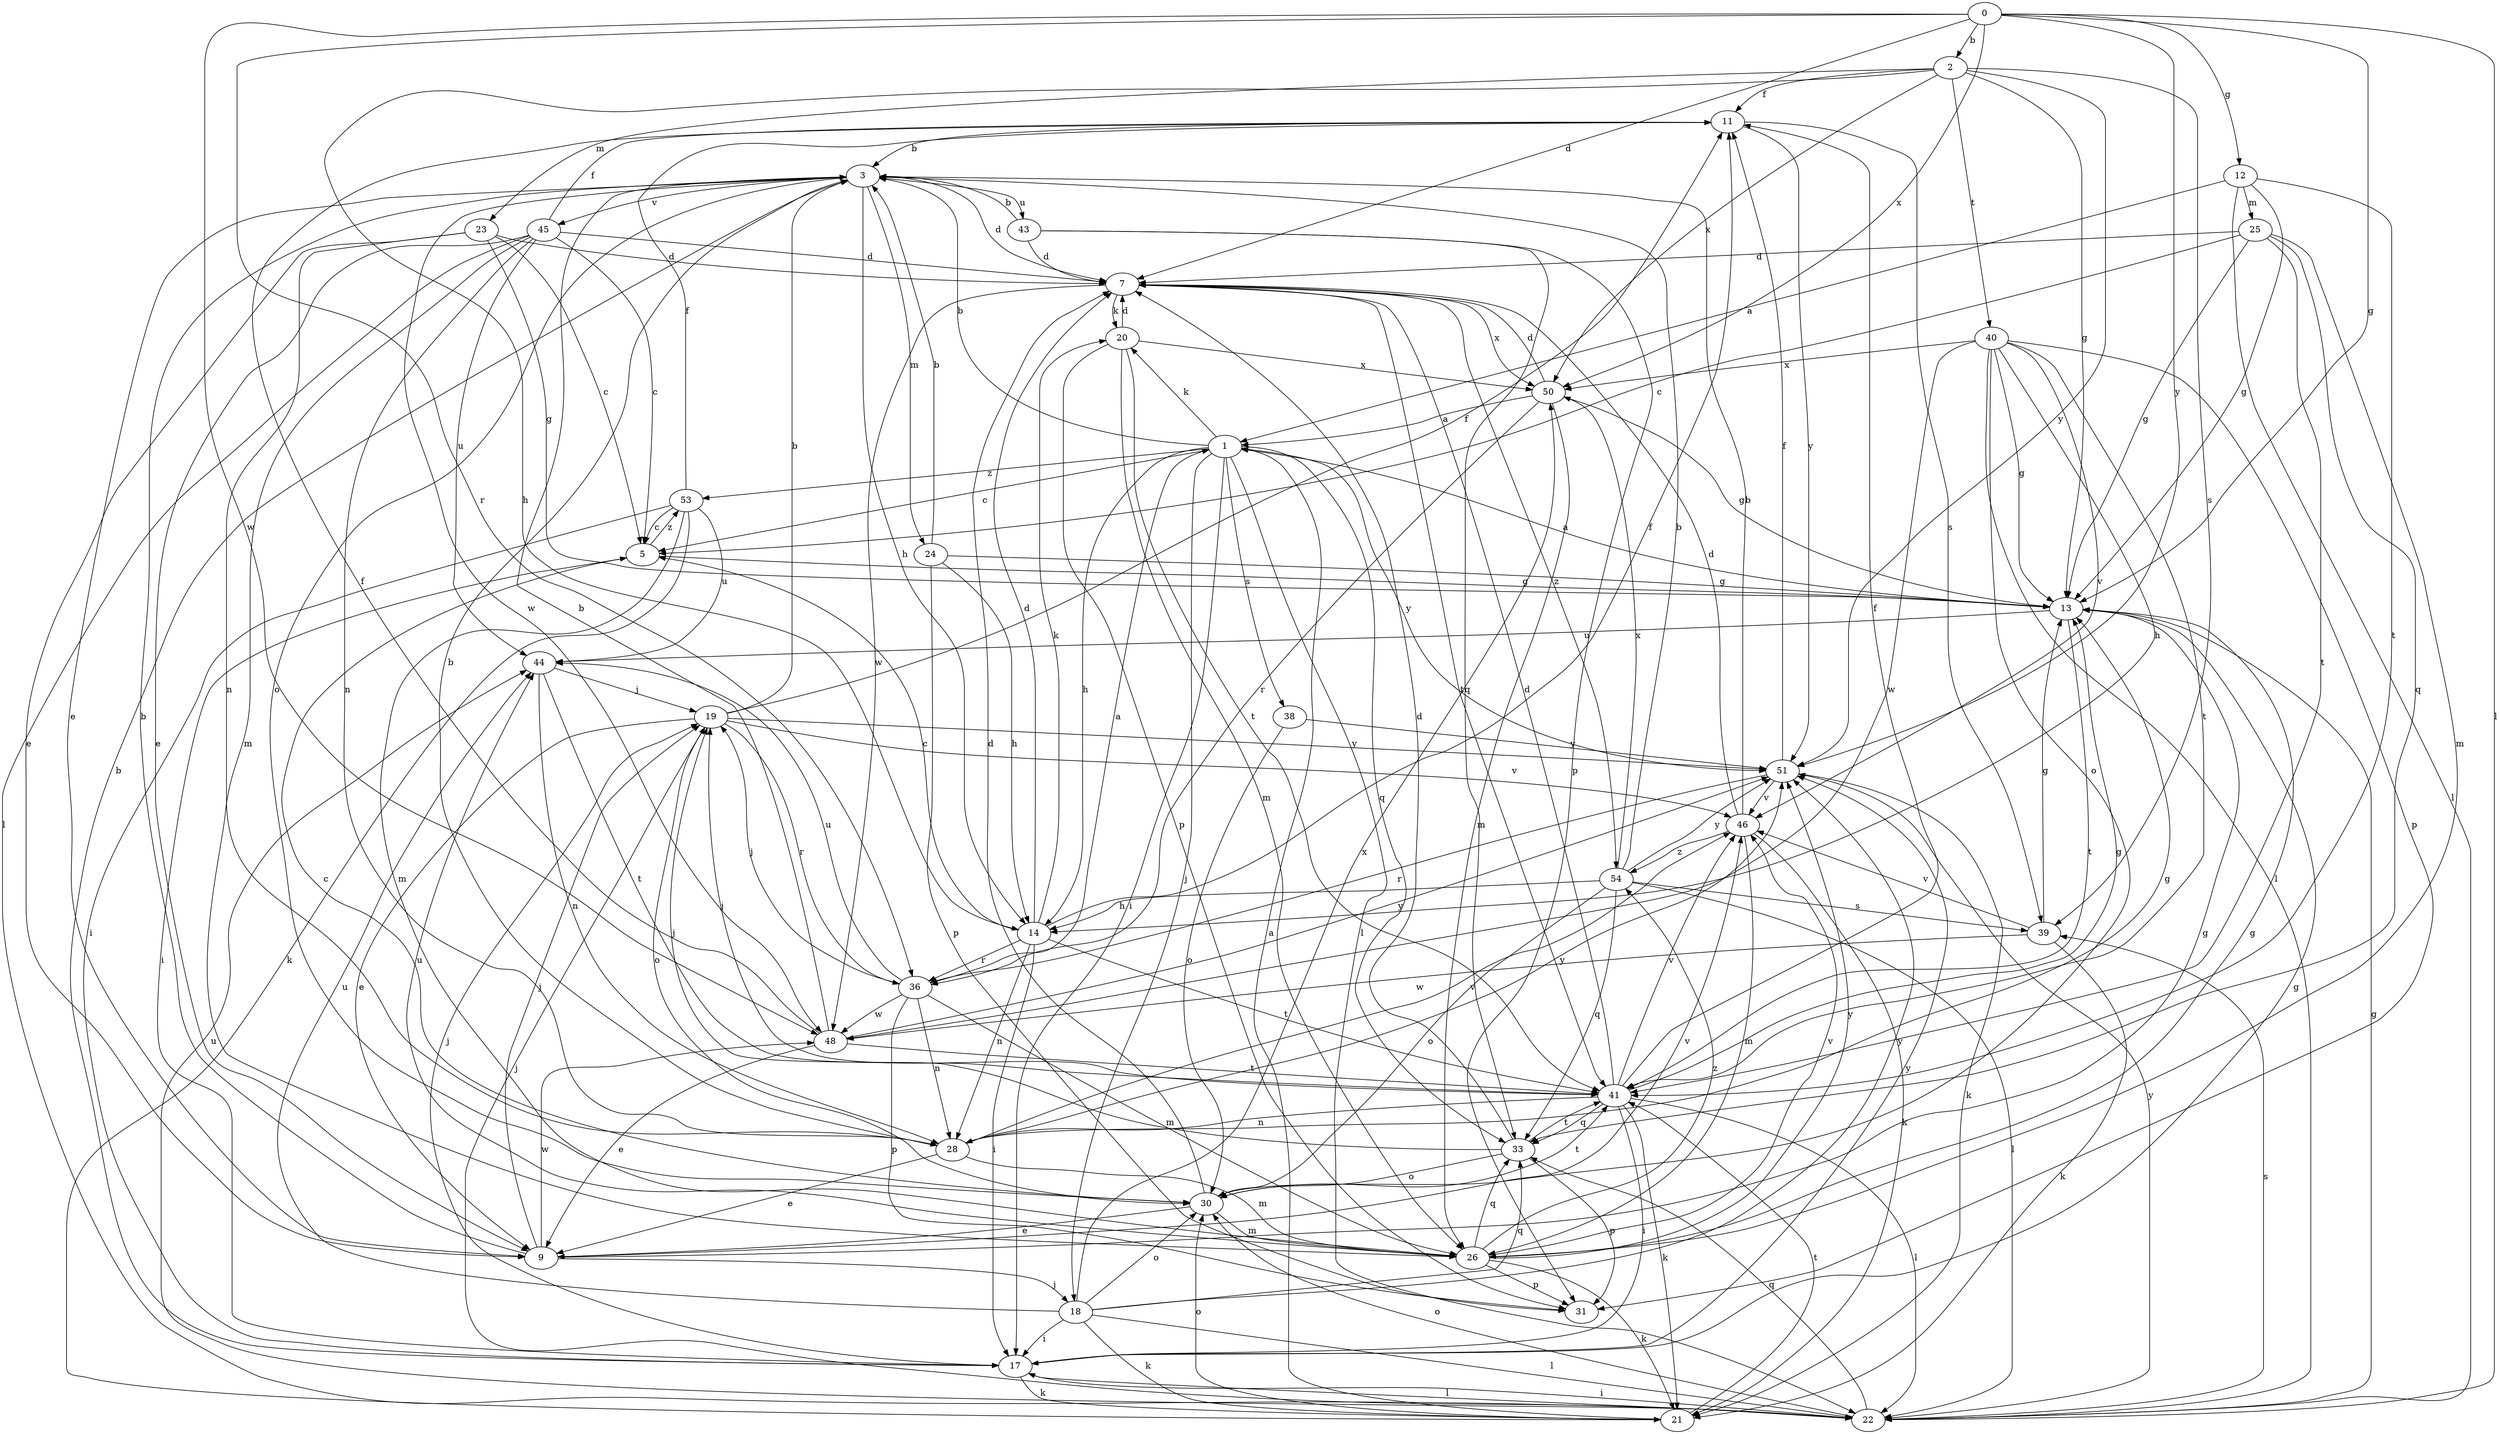 strict digraph  {
0;
1;
2;
3;
5;
7;
9;
11;
12;
13;
14;
17;
18;
19;
20;
21;
22;
23;
24;
25;
26;
28;
30;
31;
33;
36;
38;
39;
40;
41;
43;
44;
45;
46;
48;
50;
51;
53;
54;
0 -> 2  [label=b];
0 -> 7  [label=d];
0 -> 12  [label=g];
0 -> 13  [label=g];
0 -> 22  [label=l];
0 -> 36  [label=r];
0 -> 48  [label=w];
0 -> 50  [label=x];
0 -> 51  [label=y];
1 -> 3  [label=b];
1 -> 5  [label=c];
1 -> 14  [label=h];
1 -> 17  [label=i];
1 -> 18  [label=j];
1 -> 20  [label=k];
1 -> 22  [label=l];
1 -> 33  [label=q];
1 -> 38  [label=s];
1 -> 51  [label=y];
1 -> 53  [label=z];
2 -> 11  [label=f];
2 -> 13  [label=g];
2 -> 14  [label=h];
2 -> 23  [label=m];
2 -> 39  [label=s];
2 -> 40  [label=t];
2 -> 50  [label=x];
2 -> 51  [label=y];
3 -> 7  [label=d];
3 -> 9  [label=e];
3 -> 14  [label=h];
3 -> 24  [label=m];
3 -> 30  [label=o];
3 -> 43  [label=u];
3 -> 45  [label=v];
3 -> 48  [label=w];
5 -> 13  [label=g];
5 -> 17  [label=i];
5 -> 53  [label=z];
7 -> 20  [label=k];
7 -> 41  [label=t];
7 -> 48  [label=w];
7 -> 50  [label=x];
7 -> 54  [label=z];
9 -> 3  [label=b];
9 -> 13  [label=g];
9 -> 18  [label=j];
9 -> 19  [label=j];
9 -> 46  [label=v];
9 -> 48  [label=w];
11 -> 3  [label=b];
11 -> 39  [label=s];
11 -> 51  [label=y];
12 -> 1  [label=a];
12 -> 13  [label=g];
12 -> 22  [label=l];
12 -> 25  [label=m];
12 -> 41  [label=t];
13 -> 1  [label=a];
13 -> 41  [label=t];
13 -> 44  [label=u];
14 -> 5  [label=c];
14 -> 7  [label=d];
14 -> 11  [label=f];
14 -> 17  [label=i];
14 -> 20  [label=k];
14 -> 28  [label=n];
14 -> 36  [label=r];
14 -> 41  [label=t];
17 -> 3  [label=b];
17 -> 13  [label=g];
17 -> 19  [label=j];
17 -> 21  [label=k];
17 -> 22  [label=l];
17 -> 51  [label=y];
18 -> 17  [label=i];
18 -> 21  [label=k];
18 -> 22  [label=l];
18 -> 30  [label=o];
18 -> 33  [label=q];
18 -> 44  [label=u];
18 -> 50  [label=x];
18 -> 51  [label=y];
19 -> 3  [label=b];
19 -> 9  [label=e];
19 -> 11  [label=f];
19 -> 30  [label=o];
19 -> 36  [label=r];
19 -> 46  [label=v];
19 -> 51  [label=y];
20 -> 7  [label=d];
20 -> 26  [label=m];
20 -> 31  [label=p];
20 -> 41  [label=t];
20 -> 50  [label=x];
21 -> 1  [label=a];
21 -> 30  [label=o];
21 -> 41  [label=t];
22 -> 13  [label=g];
22 -> 17  [label=i];
22 -> 19  [label=j];
22 -> 30  [label=o];
22 -> 33  [label=q];
22 -> 39  [label=s];
22 -> 44  [label=u];
22 -> 51  [label=y];
23 -> 5  [label=c];
23 -> 7  [label=d];
23 -> 9  [label=e];
23 -> 13  [label=g];
23 -> 28  [label=n];
24 -> 3  [label=b];
24 -> 13  [label=g];
24 -> 14  [label=h];
24 -> 31  [label=p];
25 -> 5  [label=c];
25 -> 7  [label=d];
25 -> 13  [label=g];
25 -> 26  [label=m];
25 -> 33  [label=q];
25 -> 41  [label=t];
26 -> 13  [label=g];
26 -> 21  [label=k];
26 -> 31  [label=p];
26 -> 33  [label=q];
26 -> 44  [label=u];
26 -> 46  [label=v];
26 -> 51  [label=y];
26 -> 54  [label=z];
28 -> 3  [label=b];
28 -> 9  [label=e];
28 -> 13  [label=g];
28 -> 26  [label=m];
28 -> 46  [label=v];
28 -> 51  [label=y];
30 -> 5  [label=c];
30 -> 7  [label=d];
30 -> 9  [label=e];
30 -> 26  [label=m];
30 -> 41  [label=t];
33 -> 7  [label=d];
33 -> 19  [label=j];
33 -> 30  [label=o];
33 -> 31  [label=p];
33 -> 41  [label=t];
36 -> 1  [label=a];
36 -> 19  [label=j];
36 -> 26  [label=m];
36 -> 28  [label=n];
36 -> 31  [label=p];
36 -> 44  [label=u];
36 -> 48  [label=w];
38 -> 30  [label=o];
38 -> 51  [label=y];
39 -> 13  [label=g];
39 -> 21  [label=k];
39 -> 46  [label=v];
39 -> 48  [label=w];
40 -> 13  [label=g];
40 -> 14  [label=h];
40 -> 22  [label=l];
40 -> 30  [label=o];
40 -> 31  [label=p];
40 -> 41  [label=t];
40 -> 46  [label=v];
40 -> 48  [label=w];
40 -> 50  [label=x];
41 -> 7  [label=d];
41 -> 11  [label=f];
41 -> 13  [label=g];
41 -> 17  [label=i];
41 -> 19  [label=j];
41 -> 21  [label=k];
41 -> 22  [label=l];
41 -> 28  [label=n];
41 -> 33  [label=q];
41 -> 46  [label=v];
43 -> 3  [label=b];
43 -> 7  [label=d];
43 -> 31  [label=p];
43 -> 33  [label=q];
44 -> 19  [label=j];
44 -> 28  [label=n];
44 -> 41  [label=t];
45 -> 5  [label=c];
45 -> 7  [label=d];
45 -> 9  [label=e];
45 -> 11  [label=f];
45 -> 22  [label=l];
45 -> 26  [label=m];
45 -> 28  [label=n];
45 -> 44  [label=u];
46 -> 3  [label=b];
46 -> 7  [label=d];
46 -> 21  [label=k];
46 -> 26  [label=m];
46 -> 54  [label=z];
48 -> 3  [label=b];
48 -> 9  [label=e];
48 -> 11  [label=f];
48 -> 41  [label=t];
48 -> 51  [label=y];
50 -> 1  [label=a];
50 -> 7  [label=d];
50 -> 13  [label=g];
50 -> 26  [label=m];
50 -> 36  [label=r];
51 -> 11  [label=f];
51 -> 21  [label=k];
51 -> 36  [label=r];
51 -> 46  [label=v];
53 -> 5  [label=c];
53 -> 11  [label=f];
53 -> 17  [label=i];
53 -> 21  [label=k];
53 -> 26  [label=m];
53 -> 44  [label=u];
54 -> 3  [label=b];
54 -> 14  [label=h];
54 -> 22  [label=l];
54 -> 30  [label=o];
54 -> 33  [label=q];
54 -> 39  [label=s];
54 -> 50  [label=x];
54 -> 51  [label=y];
}
